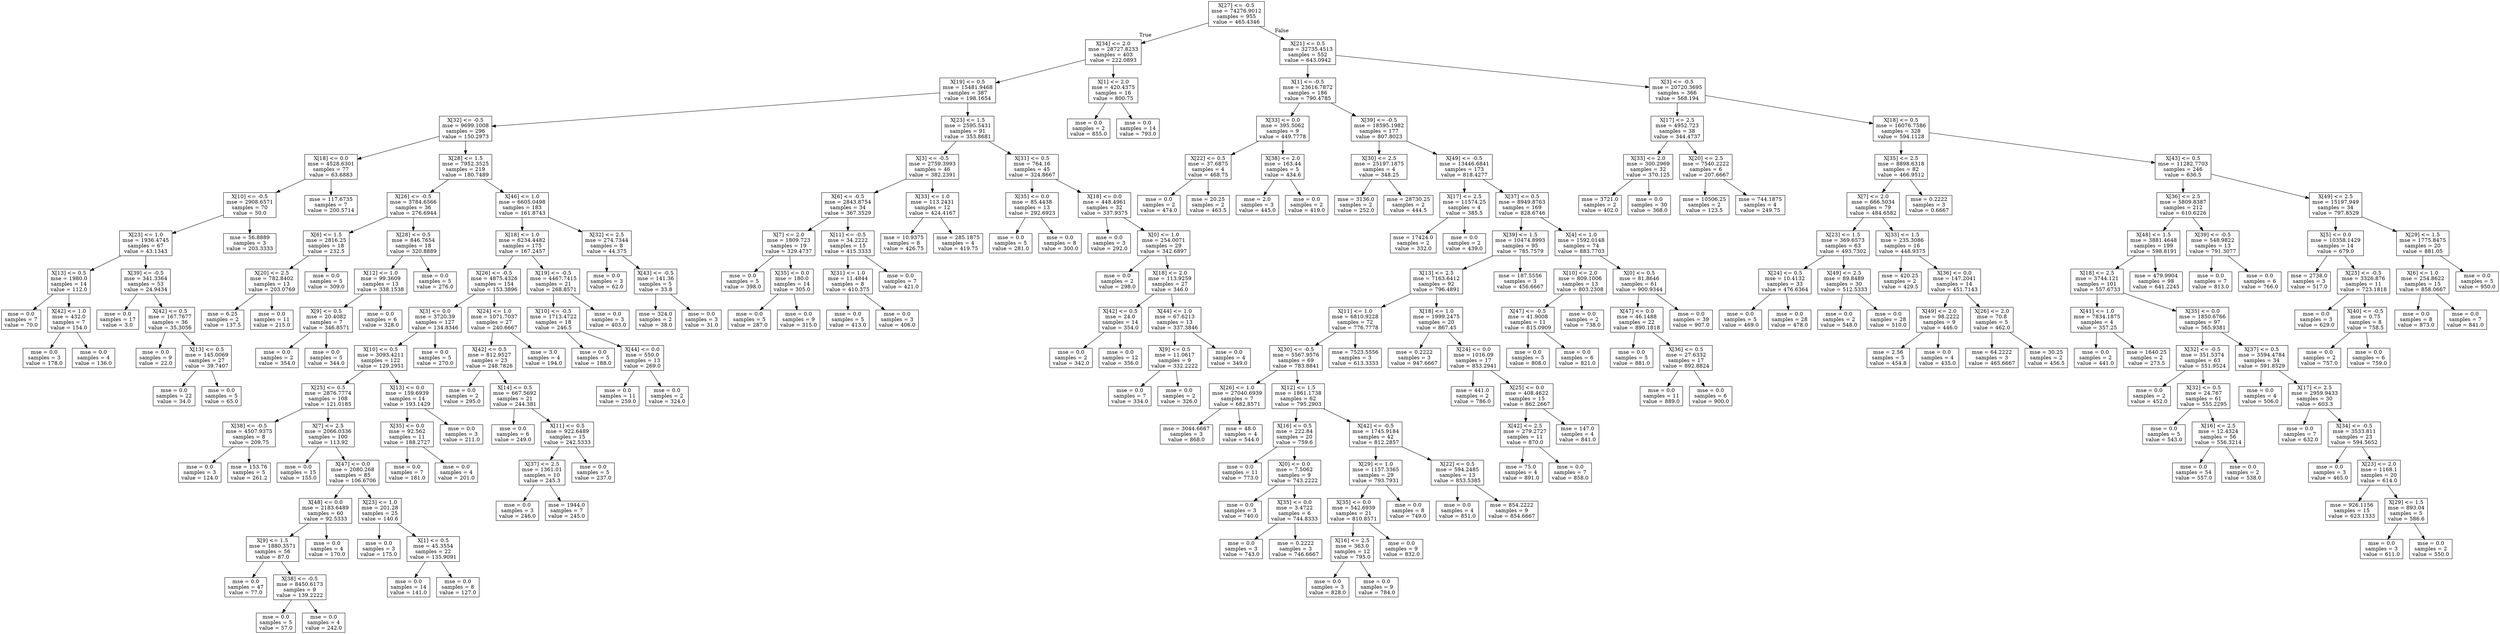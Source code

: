 digraph Tree {
node [shape=box] ;
0 [label="X[27] <= -0.5\nmse = 74276.9012\nsamples = 955\nvalue = 465.4346"] ;
1 [label="X[34] <= 2.0\nmse = 28727.8233\nsamples = 403\nvalue = 222.0893"] ;
0 -> 1 [labeldistance=2.5, labelangle=45, headlabel="True"] ;
2 [label="X[19] <= 0.5\nmse = 15481.9468\nsamples = 387\nvalue = 198.1654"] ;
1 -> 2 ;
3 [label="X[32] <= -0.5\nmse = 9699.1008\nsamples = 296\nvalue = 150.2973"] ;
2 -> 3 ;
4 [label="X[18] <= 0.0\nmse = 4528.6301\nsamples = 77\nvalue = 63.6883"] ;
3 -> 4 ;
5 [label="X[10] <= -0.5\nmse = 2908.6571\nsamples = 70\nvalue = 50.0"] ;
4 -> 5 ;
6 [label="X[23] <= 1.0\nmse = 1936.4745\nsamples = 67\nvalue = 43.1343"] ;
5 -> 6 ;
7 [label="X[13] <= 0.5\nmse = 1980.0\nsamples = 14\nvalue = 112.0"] ;
6 -> 7 ;
8 [label="mse = 0.0\nsamples = 7\nvalue = 70.0"] ;
7 -> 8 ;
9 [label="X[42] <= 1.0\nmse = 432.0\nsamples = 7\nvalue = 154.0"] ;
7 -> 9 ;
10 [label="mse = 0.0\nsamples = 3\nvalue = 178.0"] ;
9 -> 10 ;
11 [label="mse = 0.0\nsamples = 4\nvalue = 136.0"] ;
9 -> 11 ;
12 [label="X[39] <= -0.5\nmse = 341.3364\nsamples = 53\nvalue = 24.9434"] ;
6 -> 12 ;
13 [label="mse = 0.0\nsamples = 17\nvalue = 3.0"] ;
12 -> 13 ;
14 [label="X[42] <= 0.5\nmse = 167.7677\nsamples = 36\nvalue = 35.3056"] ;
12 -> 14 ;
15 [label="mse = 0.0\nsamples = 9\nvalue = 22.0"] ;
14 -> 15 ;
16 [label="X[13] <= 0.5\nmse = 145.0069\nsamples = 27\nvalue = 39.7407"] ;
14 -> 16 ;
17 [label="mse = 0.0\nsamples = 22\nvalue = 34.0"] ;
16 -> 17 ;
18 [label="mse = 0.0\nsamples = 5\nvalue = 65.0"] ;
16 -> 18 ;
19 [label="mse = 56.8889\nsamples = 3\nvalue = 203.3333"] ;
5 -> 19 ;
20 [label="mse = 117.6735\nsamples = 7\nvalue = 200.5714"] ;
4 -> 20 ;
21 [label="X[28] <= 1.5\nmse = 7952.3525\nsamples = 219\nvalue = 180.7489"] ;
3 -> 21 ;
22 [label="X[26] <= -0.5\nmse = 3784.6566\nsamples = 36\nvalue = 276.6944"] ;
21 -> 22 ;
23 [label="X[6] <= 1.5\nmse = 2816.25\nsamples = 18\nvalue = 232.5"] ;
22 -> 23 ;
24 [label="X[20] <= 2.5\nmse = 782.8402\nsamples = 13\nvalue = 203.0769"] ;
23 -> 24 ;
25 [label="mse = 6.25\nsamples = 2\nvalue = 137.5"] ;
24 -> 25 ;
26 [label="mse = 0.0\nsamples = 11\nvalue = 215.0"] ;
24 -> 26 ;
27 [label="mse = 0.0\nsamples = 5\nvalue = 309.0"] ;
23 -> 27 ;
28 [label="X[28] <= 0.5\nmse = 846.7654\nsamples = 18\nvalue = 320.8889"] ;
22 -> 28 ;
29 [label="X[12] <= 1.0\nmse = 99.3609\nsamples = 13\nvalue = 338.1538"] ;
28 -> 29 ;
30 [label="X[9] <= 0.5\nmse = 20.4082\nsamples = 7\nvalue = 346.8571"] ;
29 -> 30 ;
31 [label="mse = 0.0\nsamples = 2\nvalue = 354.0"] ;
30 -> 31 ;
32 [label="mse = 0.0\nsamples = 5\nvalue = 344.0"] ;
30 -> 32 ;
33 [label="mse = 0.0\nsamples = 6\nvalue = 328.0"] ;
29 -> 33 ;
34 [label="mse = 0.0\nsamples = 5\nvalue = 276.0"] ;
28 -> 34 ;
35 [label="X[46] <= 1.0\nmse = 6605.0498\nsamples = 183\nvalue = 161.8743"] ;
21 -> 35 ;
36 [label="X[18] <= 1.0\nmse = 6234.4482\nsamples = 175\nvalue = 167.2457"] ;
35 -> 36 ;
37 [label="X[26] <= -0.5\nmse = 4875.4326\nsamples = 154\nvalue = 153.3896"] ;
36 -> 37 ;
38 [label="X[3] <= 0.0\nmse = 3720.39\nsamples = 127\nvalue = 134.8346"] ;
37 -> 38 ;
39 [label="X[10] <= 0.5\nmse = 3093.4211\nsamples = 122\nvalue = 129.2951"] ;
38 -> 39 ;
40 [label="X[25] <= 0.5\nmse = 2876.7774\nsamples = 108\nvalue = 121.0185"] ;
39 -> 40 ;
41 [label="X[38] <= -0.5\nmse = 4507.9375\nsamples = 8\nvalue = 209.75"] ;
40 -> 41 ;
42 [label="mse = 0.0\nsamples = 3\nvalue = 124.0"] ;
41 -> 42 ;
43 [label="mse = 153.76\nsamples = 5\nvalue = 261.2"] ;
41 -> 43 ;
44 [label="X[7] <= 2.5\nmse = 2066.0336\nsamples = 100\nvalue = 113.92"] ;
40 -> 44 ;
45 [label="mse = 0.0\nsamples = 15\nvalue = 155.0"] ;
44 -> 45 ;
46 [label="X[47] <= 0.0\nmse = 2080.268\nsamples = 85\nvalue = 106.6706"] ;
44 -> 46 ;
47 [label="X[48] <= 0.0\nmse = 2183.6489\nsamples = 60\nvalue = 92.5333"] ;
46 -> 47 ;
48 [label="X[9] <= 1.5\nmse = 1880.3571\nsamples = 56\nvalue = 87.0"] ;
47 -> 48 ;
49 [label="mse = 0.0\nsamples = 47\nvalue = 77.0"] ;
48 -> 49 ;
50 [label="X[38] <= -0.5\nmse = 8450.6173\nsamples = 9\nvalue = 139.2222"] ;
48 -> 50 ;
51 [label="mse = 0.0\nsamples = 5\nvalue = 57.0"] ;
50 -> 51 ;
52 [label="mse = 0.0\nsamples = 4\nvalue = 242.0"] ;
50 -> 52 ;
53 [label="mse = 0.0\nsamples = 4\nvalue = 170.0"] ;
47 -> 53 ;
54 [label="X[23] <= 1.0\nmse = 201.28\nsamples = 25\nvalue = 140.6"] ;
46 -> 54 ;
55 [label="mse = 0.0\nsamples = 3\nvalue = 175.0"] ;
54 -> 55 ;
56 [label="X[1] <= 0.5\nmse = 45.3554\nsamples = 22\nvalue = 135.9091"] ;
54 -> 56 ;
57 [label="mse = 0.0\nsamples = 14\nvalue = 141.0"] ;
56 -> 57 ;
58 [label="mse = 0.0\nsamples = 8\nvalue = 127.0"] ;
56 -> 58 ;
59 [label="X[13] <= 0.0\nmse = 159.6939\nsamples = 14\nvalue = 193.1429"] ;
39 -> 59 ;
60 [label="X[35] <= 0.0\nmse = 92.562\nsamples = 11\nvalue = 188.2727"] ;
59 -> 60 ;
61 [label="mse = 0.0\nsamples = 7\nvalue = 181.0"] ;
60 -> 61 ;
62 [label="mse = 0.0\nsamples = 4\nvalue = 201.0"] ;
60 -> 62 ;
63 [label="mse = 0.0\nsamples = 3\nvalue = 211.0"] ;
59 -> 63 ;
64 [label="mse = 0.0\nsamples = 5\nvalue = 270.0"] ;
38 -> 64 ;
65 [label="X[24] <= 1.0\nmse = 1071.7037\nsamples = 27\nvalue = 240.6667"] ;
37 -> 65 ;
66 [label="X[42] <= 0.5\nmse = 812.9527\nsamples = 23\nvalue = 248.7826"] ;
65 -> 66 ;
67 [label="mse = 0.0\nsamples = 2\nvalue = 295.0"] ;
66 -> 67 ;
68 [label="X[14] <= 0.5\nmse = 667.5692\nsamples = 21\nvalue = 244.381"] ;
66 -> 68 ;
69 [label="mse = 0.0\nsamples = 6\nvalue = 249.0"] ;
68 -> 69 ;
70 [label="X[11] <= 0.5\nmse = 922.6489\nsamples = 15\nvalue = 242.5333"] ;
68 -> 70 ;
71 [label="X[37] <= 2.5\nmse = 1361.01\nsamples = 10\nvalue = 245.3"] ;
70 -> 71 ;
72 [label="mse = 0.0\nsamples = 3\nvalue = 246.0"] ;
71 -> 72 ;
73 [label="mse = 1944.0\nsamples = 7\nvalue = 245.0"] ;
71 -> 73 ;
74 [label="mse = 0.0\nsamples = 5\nvalue = 237.0"] ;
70 -> 74 ;
75 [label="mse = 3.0\nsamples = 4\nvalue = 194.0"] ;
65 -> 75 ;
76 [label="X[19] <= -0.5\nmse = 4467.7415\nsamples = 21\nvalue = 268.8571"] ;
36 -> 76 ;
77 [label="X[10] <= -0.5\nmse = 1713.4722\nsamples = 18\nvalue = 246.5"] ;
76 -> 77 ;
78 [label="mse = 0.0\nsamples = 5\nvalue = 188.0"] ;
77 -> 78 ;
79 [label="X[44] <= 0.0\nmse = 550.0\nsamples = 13\nvalue = 269.0"] ;
77 -> 79 ;
80 [label="mse = 0.0\nsamples = 11\nvalue = 259.0"] ;
79 -> 80 ;
81 [label="mse = 0.0\nsamples = 2\nvalue = 324.0"] ;
79 -> 81 ;
82 [label="mse = 0.0\nsamples = 3\nvalue = 403.0"] ;
76 -> 82 ;
83 [label="X[32] <= 2.5\nmse = 274.7344\nsamples = 8\nvalue = 44.375"] ;
35 -> 83 ;
84 [label="mse = 0.0\nsamples = 3\nvalue = 62.0"] ;
83 -> 84 ;
85 [label="X[43] <= -0.5\nmse = 141.36\nsamples = 5\nvalue = 33.8"] ;
83 -> 85 ;
86 [label="mse = 324.0\nsamples = 2\nvalue = 38.0"] ;
85 -> 86 ;
87 [label="mse = 0.0\nsamples = 3\nvalue = 31.0"] ;
85 -> 87 ;
88 [label="X[23] <= 1.5\nmse = 2595.5431\nsamples = 91\nvalue = 353.8681"] ;
2 -> 88 ;
89 [label="X[3] <= -0.5\nmse = 2759.3993\nsamples = 46\nvalue = 382.2391"] ;
88 -> 89 ;
90 [label="X[6] <= -0.5\nmse = 2843.8754\nsamples = 34\nvalue = 367.3529"] ;
89 -> 90 ;
91 [label="X[7] <= 2.0\nmse = 1809.723\nsamples = 19\nvalue = 329.4737"] ;
90 -> 91 ;
92 [label="mse = 0.0\nsamples = 5\nvalue = 398.0"] ;
91 -> 92 ;
93 [label="X[35] <= 0.0\nmse = 180.0\nsamples = 14\nvalue = 305.0"] ;
91 -> 93 ;
94 [label="mse = 0.0\nsamples = 5\nvalue = 287.0"] ;
93 -> 94 ;
95 [label="mse = 0.0\nsamples = 9\nvalue = 315.0"] ;
93 -> 95 ;
96 [label="X[11] <= -0.5\nmse = 34.2222\nsamples = 15\nvalue = 415.3333"] ;
90 -> 96 ;
97 [label="X[31] <= 1.0\nmse = 11.4844\nsamples = 8\nvalue = 410.375"] ;
96 -> 97 ;
98 [label="mse = 0.0\nsamples = 5\nvalue = 413.0"] ;
97 -> 98 ;
99 [label="mse = 0.0\nsamples = 3\nvalue = 406.0"] ;
97 -> 99 ;
100 [label="mse = 0.0\nsamples = 7\nvalue = 421.0"] ;
96 -> 100 ;
101 [label="X[33] <= 1.0\nmse = 113.2431\nsamples = 12\nvalue = 424.4167"] ;
89 -> 101 ;
102 [label="mse = 10.9375\nsamples = 8\nvalue = 426.75"] ;
101 -> 102 ;
103 [label="mse = 285.1875\nsamples = 4\nvalue = 419.75"] ;
101 -> 103 ;
104 [label="X[31] <= 0.5\nmse = 764.16\nsamples = 45\nvalue = 324.8667"] ;
88 -> 104 ;
105 [label="X[35] <= 0.0\nmse = 85.4438\nsamples = 13\nvalue = 292.6923"] ;
104 -> 105 ;
106 [label="mse = 0.0\nsamples = 5\nvalue = 281.0"] ;
105 -> 106 ;
107 [label="mse = 0.0\nsamples = 8\nvalue = 300.0"] ;
105 -> 107 ;
108 [label="X[18] <= 0.0\nmse = 448.4961\nsamples = 32\nvalue = 337.9375"] ;
104 -> 108 ;
109 [label="mse = 0.0\nsamples = 3\nvalue = 292.0"] ;
108 -> 109 ;
110 [label="X[0] <= 1.0\nmse = 254.0071\nsamples = 29\nvalue = 342.6897"] ;
108 -> 110 ;
111 [label="mse = 0.0\nsamples = 2\nvalue = 298.0"] ;
110 -> 111 ;
112 [label="X[18] <= 2.0\nmse = 113.9259\nsamples = 27\nvalue = 346.0"] ;
110 -> 112 ;
113 [label="X[42] <= 0.5\nmse = 24.0\nsamples = 14\nvalue = 354.0"] ;
112 -> 113 ;
114 [label="mse = 0.0\nsamples = 2\nvalue = 342.0"] ;
113 -> 114 ;
115 [label="mse = 0.0\nsamples = 12\nvalue = 356.0"] ;
113 -> 115 ;
116 [label="X[44] <= 1.0\nmse = 67.6213\nsamples = 13\nvalue = 337.3846"] ;
112 -> 116 ;
117 [label="X[9] <= 0.5\nmse = 11.0617\nsamples = 9\nvalue = 332.2222"] ;
116 -> 117 ;
118 [label="mse = 0.0\nsamples = 7\nvalue = 334.0"] ;
117 -> 118 ;
119 [label="mse = 0.0\nsamples = 2\nvalue = 326.0"] ;
117 -> 119 ;
120 [label="mse = 0.0\nsamples = 4\nvalue = 349.0"] ;
116 -> 120 ;
121 [label="X[1] <= 2.0\nmse = 420.4375\nsamples = 16\nvalue = 800.75"] ;
1 -> 121 ;
122 [label="mse = 0.0\nsamples = 2\nvalue = 855.0"] ;
121 -> 122 ;
123 [label="mse = 0.0\nsamples = 14\nvalue = 793.0"] ;
121 -> 123 ;
124 [label="X[21] <= 0.5\nmse = 32735.4513\nsamples = 552\nvalue = 643.0942"] ;
0 -> 124 [labeldistance=2.5, labelangle=-45, headlabel="False"] ;
125 [label="X[1] <= -0.5\nmse = 23616.7872\nsamples = 186\nvalue = 790.4785"] ;
124 -> 125 ;
126 [label="X[33] <= 0.0\nmse = 395.5062\nsamples = 9\nvalue = 449.7778"] ;
125 -> 126 ;
127 [label="X[22] <= 0.5\nmse = 37.6875\nsamples = 4\nvalue = 468.75"] ;
126 -> 127 ;
128 [label="mse = 0.0\nsamples = 2\nvalue = 474.0"] ;
127 -> 128 ;
129 [label="mse = 20.25\nsamples = 2\nvalue = 463.5"] ;
127 -> 129 ;
130 [label="X[38] <= 2.0\nmse = 163.44\nsamples = 5\nvalue = 434.6"] ;
126 -> 130 ;
131 [label="mse = 2.0\nsamples = 3\nvalue = 445.0"] ;
130 -> 131 ;
132 [label="mse = 0.0\nsamples = 2\nvalue = 419.0"] ;
130 -> 132 ;
133 [label="X[39] <= -0.5\nmse = 18595.1982\nsamples = 177\nvalue = 807.8023"] ;
125 -> 133 ;
134 [label="X[30] <= 2.5\nmse = 25197.1875\nsamples = 4\nvalue = 348.25"] ;
133 -> 134 ;
135 [label="mse = 3136.0\nsamples = 2\nvalue = 252.0"] ;
134 -> 135 ;
136 [label="mse = 28730.25\nsamples = 2\nvalue = 444.5"] ;
134 -> 136 ;
137 [label="X[49] <= -0.5\nmse = 13446.6841\nsamples = 173\nvalue = 818.4277"] ;
133 -> 137 ;
138 [label="X[17] <= 2.5\nmse = 11574.25\nsamples = 4\nvalue = 385.5"] ;
137 -> 138 ;
139 [label="mse = 17424.0\nsamples = 2\nvalue = 332.0"] ;
138 -> 139 ;
140 [label="mse = 0.0\nsamples = 2\nvalue = 439.0"] ;
138 -> 140 ;
141 [label="X[37] <= 0.5\nmse = 8949.8763\nsamples = 169\nvalue = 828.6746"] ;
137 -> 141 ;
142 [label="X[39] <= 1.5\nmse = 10474.8993\nsamples = 95\nvalue = 785.7579"] ;
141 -> 142 ;
143 [label="X[13] <= 2.5\nmse = 7163.6412\nsamples = 92\nvalue = 796.4891"] ;
142 -> 143 ;
144 [label="X[11] <= 1.0\nmse = 6810.9228\nsamples = 72\nvalue = 776.7778"] ;
143 -> 144 ;
145 [label="X[30] <= -0.5\nmse = 5567.9576\nsamples = 69\nvalue = 783.8841"] ;
144 -> 145 ;
146 [label="X[26] <= 1.0\nmse = 27040.6939\nsamples = 7\nvalue = 682.8571"] ;
145 -> 146 ;
147 [label="mse = 3044.6667\nsamples = 3\nvalue = 868.0"] ;
146 -> 147 ;
148 [label="mse = 48.0\nsamples = 4\nvalue = 544.0"] ;
146 -> 148 ;
149 [label="X[12] <= 1.5\nmse = 1861.1738\nsamples = 62\nvalue = 795.2903"] ;
145 -> 149 ;
150 [label="X[16] <= 0.5\nmse = 222.84\nsamples = 20\nvalue = 759.6"] ;
149 -> 150 ;
151 [label="mse = 0.0\nsamples = 11\nvalue = 773.0"] ;
150 -> 151 ;
152 [label="X[0] <= 0.0\nmse = 7.5062\nsamples = 9\nvalue = 743.2222"] ;
150 -> 152 ;
153 [label="mse = 0.0\nsamples = 3\nvalue = 740.0"] ;
152 -> 153 ;
154 [label="X[35] <= 0.0\nmse = 3.4722\nsamples = 6\nvalue = 744.8333"] ;
152 -> 154 ;
155 [label="mse = 0.0\nsamples = 3\nvalue = 743.0"] ;
154 -> 155 ;
156 [label="mse = 0.2222\nsamples = 3\nvalue = 746.6667"] ;
154 -> 156 ;
157 [label="X[42] <= -0.5\nmse = 1745.9184\nsamples = 42\nvalue = 812.2857"] ;
149 -> 157 ;
158 [label="X[29] <= 1.0\nmse = 1157.3365\nsamples = 29\nvalue = 793.7931"] ;
157 -> 158 ;
159 [label="X[35] <= 0.0\nmse = 542.6939\nsamples = 21\nvalue = 810.8571"] ;
158 -> 159 ;
160 [label="X[16] <= 2.5\nmse = 363.0\nsamples = 12\nvalue = 795.0"] ;
159 -> 160 ;
161 [label="mse = 0.0\nsamples = 3\nvalue = 828.0"] ;
160 -> 161 ;
162 [label="mse = 0.0\nsamples = 9\nvalue = 784.0"] ;
160 -> 162 ;
163 [label="mse = 0.0\nsamples = 9\nvalue = 832.0"] ;
159 -> 163 ;
164 [label="mse = 0.0\nsamples = 8\nvalue = 749.0"] ;
158 -> 164 ;
165 [label="X[22] <= 0.5\nmse = 594.2485\nsamples = 13\nvalue = 853.5385"] ;
157 -> 165 ;
166 [label="mse = 0.0\nsamples = 4\nvalue = 851.0"] ;
165 -> 166 ;
167 [label="mse = 854.2222\nsamples = 9\nvalue = 854.6667"] ;
165 -> 167 ;
168 [label="mse = 7523.5556\nsamples = 3\nvalue = 613.3333"] ;
144 -> 168 ;
169 [label="X[18] <= 1.0\nmse = 1999.2475\nsamples = 20\nvalue = 867.45"] ;
143 -> 169 ;
170 [label="mse = 0.2222\nsamples = 3\nvalue = 947.6667"] ;
169 -> 170 ;
171 [label="X[24] <= 0.0\nmse = 1016.09\nsamples = 17\nvalue = 853.2941"] ;
169 -> 171 ;
172 [label="mse = 441.0\nsamples = 2\nvalue = 786.0"] ;
171 -> 172 ;
173 [label="X[25] <= 0.0\nmse = 408.4622\nsamples = 15\nvalue = 862.2667"] ;
171 -> 173 ;
174 [label="X[42] <= 2.5\nmse = 279.2727\nsamples = 11\nvalue = 870.0"] ;
173 -> 174 ;
175 [label="mse = 75.0\nsamples = 4\nvalue = 891.0"] ;
174 -> 175 ;
176 [label="mse = 0.0\nsamples = 7\nvalue = 858.0"] ;
174 -> 176 ;
177 [label="mse = 147.0\nsamples = 4\nvalue = 841.0"] ;
173 -> 177 ;
178 [label="mse = 187.5556\nsamples = 3\nvalue = 456.6667"] ;
142 -> 178 ;
179 [label="X[4] <= 1.0\nmse = 1592.0148\nsamples = 74\nvalue = 883.7703"] ;
141 -> 179 ;
180 [label="X[10] <= 2.0\nmse = 809.1006\nsamples = 13\nvalue = 803.2308"] ;
179 -> 180 ;
181 [label="X[47] <= -0.5\nmse = 41.9008\nsamples = 11\nvalue = 815.0909"] ;
180 -> 181 ;
182 [label="mse = 0.0\nsamples = 5\nvalue = 808.0"] ;
181 -> 182 ;
183 [label="mse = 0.0\nsamples = 6\nvalue = 821.0"] ;
181 -> 183 ;
184 [label="mse = 0.0\nsamples = 2\nvalue = 738.0"] ;
180 -> 184 ;
185 [label="X[0] <= 0.5\nmse = 81.8646\nsamples = 61\nvalue = 900.9344"] ;
179 -> 185 ;
186 [label="X[47] <= 0.0\nmse = 46.1488\nsamples = 22\nvalue = 890.1818"] ;
185 -> 186 ;
187 [label="mse = 0.0\nsamples = 5\nvalue = 881.0"] ;
186 -> 187 ;
188 [label="X[36] <= 0.5\nmse = 27.6332\nsamples = 17\nvalue = 892.8824"] ;
186 -> 188 ;
189 [label="mse = 0.0\nsamples = 11\nvalue = 889.0"] ;
188 -> 189 ;
190 [label="mse = 0.0\nsamples = 6\nvalue = 900.0"] ;
188 -> 190 ;
191 [label="mse = 0.0\nsamples = 39\nvalue = 907.0"] ;
185 -> 191 ;
192 [label="X[3] <= -0.5\nmse = 20720.3695\nsamples = 366\nvalue = 568.194"] ;
124 -> 192 ;
193 [label="X[17] <= 2.5\nmse = 4952.723\nsamples = 38\nvalue = 344.4737"] ;
192 -> 193 ;
194 [label="X[33] <= 2.0\nmse = 300.2969\nsamples = 32\nvalue = 370.125"] ;
193 -> 194 ;
195 [label="mse = 3721.0\nsamples = 2\nvalue = 402.0"] ;
194 -> 195 ;
196 [label="mse = 0.0\nsamples = 30\nvalue = 368.0"] ;
194 -> 196 ;
197 [label="X[20] <= 2.5\nmse = 7540.2222\nsamples = 6\nvalue = 207.6667"] ;
193 -> 197 ;
198 [label="mse = 10506.25\nsamples = 2\nvalue = 123.5"] ;
197 -> 198 ;
199 [label="mse = 744.1875\nsamples = 4\nvalue = 249.75"] ;
197 -> 199 ;
200 [label="X[18] <= 0.5\nmse = 16076.7586\nsamples = 328\nvalue = 594.1128"] ;
192 -> 200 ;
201 [label="X[35] <= 2.5\nmse = 8898.6318\nsamples = 82\nvalue = 466.9512"] ;
200 -> 201 ;
202 [label="X[7] <= 2.0\nmse = 666.5034\nsamples = 79\nvalue = 484.6582"] ;
201 -> 202 ;
203 [label="X[23] <= 1.5\nmse = 369.6573\nsamples = 63\nvalue = 493.7302"] ;
202 -> 203 ;
204 [label="X[24] <= 0.5\nmse = 10.4132\nsamples = 33\nvalue = 476.6364"] ;
203 -> 204 ;
205 [label="mse = 0.0\nsamples = 5\nvalue = 469.0"] ;
204 -> 205 ;
206 [label="mse = 0.0\nsamples = 28\nvalue = 478.0"] ;
204 -> 206 ;
207 [label="X[49] <= 2.5\nmse = 89.8489\nsamples = 30\nvalue = 512.5333"] ;
203 -> 207 ;
208 [label="mse = 0.0\nsamples = 2\nvalue = 548.0"] ;
207 -> 208 ;
209 [label="mse = 0.0\nsamples = 28\nvalue = 510.0"] ;
207 -> 209 ;
210 [label="X[33] <= 1.5\nmse = 235.3086\nsamples = 16\nvalue = 448.9375"] ;
202 -> 210 ;
211 [label="mse = 420.25\nsamples = 2\nvalue = 429.5"] ;
210 -> 211 ;
212 [label="X[36] <= 0.0\nmse = 147.2041\nsamples = 14\nvalue = 451.7143"] ;
210 -> 212 ;
213 [label="X[49] <= 2.0\nmse = 98.2222\nsamples = 9\nvalue = 446.0"] ;
212 -> 213 ;
214 [label="mse = 2.56\nsamples = 5\nvalue = 454.8"] ;
213 -> 214 ;
215 [label="mse = 0.0\nsamples = 4\nvalue = 435.0"] ;
213 -> 215 ;
216 [label="X[26] <= 2.0\nmse = 70.8\nsamples = 5\nvalue = 462.0"] ;
212 -> 216 ;
217 [label="mse = 64.2222\nsamples = 3\nvalue = 465.6667"] ;
216 -> 217 ;
218 [label="mse = 30.25\nsamples = 2\nvalue = 456.5"] ;
216 -> 218 ;
219 [label="mse = 0.2222\nsamples = 3\nvalue = 0.6667"] ;
201 -> 219 ;
220 [label="X[43] <= 0.5\nmse = 11282.7703\nsamples = 246\nvalue = 636.5"] ;
200 -> 220 ;
221 [label="X[36] <= 2.5\nmse = 5809.8387\nsamples = 212\nvalue = 610.6226"] ;
220 -> 221 ;
222 [label="X[48] <= 1.5\nmse = 3881.4648\nsamples = 199\nvalue = 598.8191"] ;
221 -> 222 ;
223 [label="X[18] <= 2.5\nmse = 3744.121\nsamples = 101\nvalue = 557.6733"] ;
222 -> 223 ;
224 [label="X[41] <= 1.0\nmse = 7834.1875\nsamples = 4\nvalue = 357.25"] ;
223 -> 224 ;
225 [label="mse = 0.0\nsamples = 2\nvalue = 441.0"] ;
224 -> 225 ;
226 [label="mse = 1640.25\nsamples = 2\nvalue = 273.5"] ;
224 -> 226 ;
227 [label="X[35] <= 0.0\nmse = 1850.6766\nsamples = 97\nvalue = 565.9381"] ;
223 -> 227 ;
228 [label="X[32] <= -0.5\nmse = 351.5374\nsamples = 63\nvalue = 551.9524"] ;
227 -> 228 ;
229 [label="mse = 0.0\nsamples = 2\nvalue = 452.0"] ;
228 -> 229 ;
230 [label="X[32] <= 0.5\nmse = 24.767\nsamples = 61\nvalue = 555.2295"] ;
228 -> 230 ;
231 [label="mse = 0.0\nsamples = 5\nvalue = 543.0"] ;
230 -> 231 ;
232 [label="X[16] <= 2.5\nmse = 12.4324\nsamples = 56\nvalue = 556.3214"] ;
230 -> 232 ;
233 [label="mse = 0.0\nsamples = 54\nvalue = 557.0"] ;
232 -> 233 ;
234 [label="mse = 0.0\nsamples = 2\nvalue = 538.0"] ;
232 -> 234 ;
235 [label="X[37] <= 0.5\nmse = 3594.4784\nsamples = 34\nvalue = 591.8529"] ;
227 -> 235 ;
236 [label="mse = 0.0\nsamples = 4\nvalue = 506.0"] ;
235 -> 236 ;
237 [label="X[17] <= 2.5\nmse = 2959.9433\nsamples = 30\nvalue = 603.3"] ;
235 -> 237 ;
238 [label="mse = 0.0\nsamples = 7\nvalue = 632.0"] ;
237 -> 238 ;
239 [label="X[34] <= -0.5\nmse = 3533.811\nsamples = 23\nvalue = 594.5652"] ;
237 -> 239 ;
240 [label="mse = 0.0\nsamples = 3\nvalue = 465.0"] ;
239 -> 240 ;
241 [label="X[23] <= 2.0\nmse = 1168.1\nsamples = 20\nvalue = 614.0"] ;
239 -> 241 ;
242 [label="mse = 926.1156\nsamples = 15\nvalue = 623.1333"] ;
241 -> 242 ;
243 [label="X[29] <= 1.5\nmse = 893.04\nsamples = 5\nvalue = 586.6"] ;
241 -> 243 ;
244 [label="mse = 0.0\nsamples = 3\nvalue = 611.0"] ;
243 -> 244 ;
245 [label="mse = 0.0\nsamples = 2\nvalue = 550.0"] ;
243 -> 245 ;
246 [label="mse = 479.9904\nsamples = 98\nvalue = 641.2245"] ;
222 -> 246 ;
247 [label="X[39] <= -0.5\nmse = 548.9822\nsamples = 13\nvalue = 791.3077"] ;
221 -> 247 ;
248 [label="mse = 0.0\nsamples = 7\nvalue = 813.0"] ;
247 -> 248 ;
249 [label="mse = 0.0\nsamples = 6\nvalue = 766.0"] ;
247 -> 249 ;
250 [label="X[49] <= 2.5\nmse = 15197.949\nsamples = 34\nvalue = 797.8529"] ;
220 -> 250 ;
251 [label="X[5] <= 0.0\nmse = 10358.1429\nsamples = 14\nvalue = 679.0"] ;
250 -> 251 ;
252 [label="mse = 2738.0\nsamples = 3\nvalue = 517.0"] ;
251 -> 252 ;
253 [label="X[25] <= -0.5\nmse = 3326.876\nsamples = 11\nvalue = 723.1818"] ;
251 -> 253 ;
254 [label="mse = 0.0\nsamples = 3\nvalue = 629.0"] ;
253 -> 254 ;
255 [label="X[40] <= -0.5\nmse = 0.75\nsamples = 8\nvalue = 758.5"] ;
253 -> 255 ;
256 [label="mse = 0.0\nsamples = 2\nvalue = 757.0"] ;
255 -> 256 ;
257 [label="mse = 0.0\nsamples = 6\nvalue = 759.0"] ;
255 -> 257 ;
258 [label="X[29] <= 1.5\nmse = 1775.8475\nsamples = 20\nvalue = 881.05"] ;
250 -> 258 ;
259 [label="X[6] <= 1.0\nmse = 254.8622\nsamples = 15\nvalue = 858.0667"] ;
258 -> 259 ;
260 [label="mse = 0.0\nsamples = 8\nvalue = 873.0"] ;
259 -> 260 ;
261 [label="mse = 0.0\nsamples = 7\nvalue = 841.0"] ;
259 -> 261 ;
262 [label="mse = 0.0\nsamples = 5\nvalue = 950.0"] ;
258 -> 262 ;
}